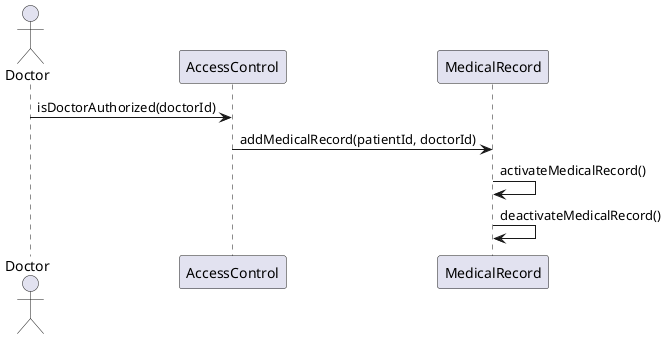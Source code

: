 @startuml
actor Doctor
Doctor -> AccessControl: isDoctorAuthorized(doctorId)
AccessControl -> MedicalRecord: addMedicalRecord(patientId, doctorId)
MedicalRecord -> MedicalRecord: activateMedicalRecord()
MedicalRecord -> MedicalRecord: deactivateMedicalRecord()
@enduml
